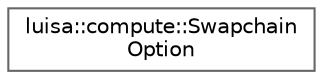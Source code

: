 digraph "类继承关系图"
{
 // LATEX_PDF_SIZE
  bgcolor="transparent";
  edge [fontname=Helvetica,fontsize=10,labelfontname=Helvetica,labelfontsize=10];
  node [fontname=Helvetica,fontsize=10,shape=box,height=0.2,width=0.4];
  rankdir="LR";
  Node0 [id="Node000000",label="luisa::compute::Swapchain\lOption",height=0.2,width=0.4,color="grey40", fillcolor="white", style="filled",URL="$structluisa_1_1compute_1_1_swapchain_option.html",tooltip=" "];
}
